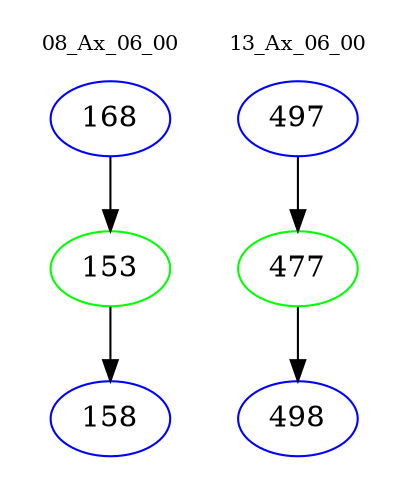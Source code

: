 digraph{
subgraph cluster_0 {
color = white
label = "08_Ax_06_00";
fontsize=10;
T0_168 [label="168", color="blue"]
T0_168 -> T0_153 [color="black"]
T0_153 [label="153", color="green"]
T0_153 -> T0_158 [color="black"]
T0_158 [label="158", color="blue"]
}
subgraph cluster_1 {
color = white
label = "13_Ax_06_00";
fontsize=10;
T1_497 [label="497", color="blue"]
T1_497 -> T1_477 [color="black"]
T1_477 [label="477", color="green"]
T1_477 -> T1_498 [color="black"]
T1_498 [label="498", color="blue"]
}
}
